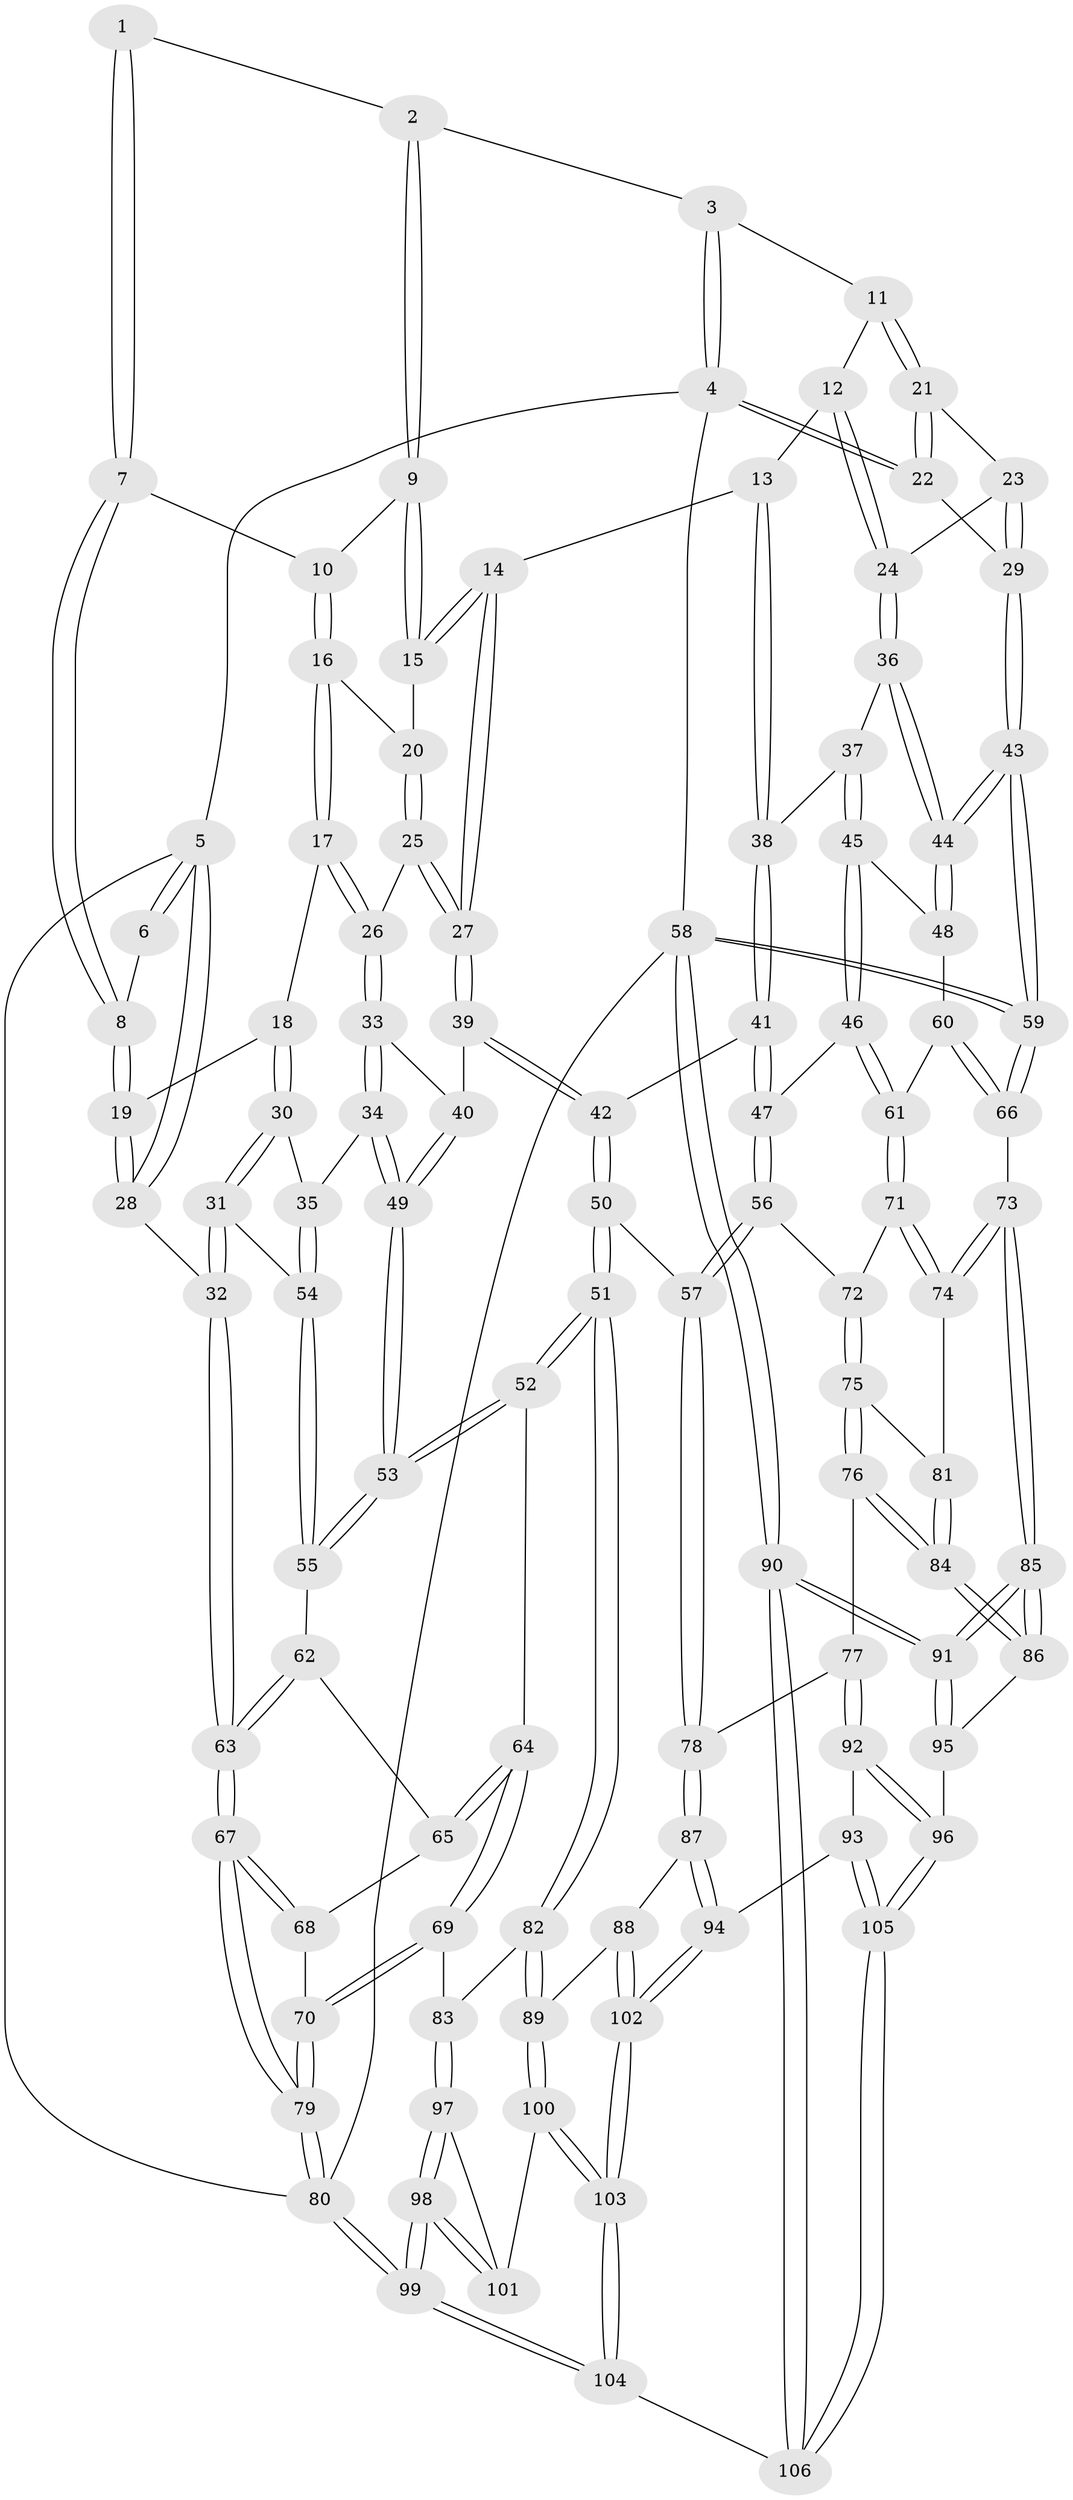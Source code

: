 // coarse degree distribution, {3: 0.5625, 4: 0.421875, 2: 0.015625}
// Generated by graph-tools (version 1.1) at 2025/38/03/04/25 23:38:24]
// undirected, 106 vertices, 262 edges
graph export_dot {
  node [color=gray90,style=filled];
  1 [pos="+0.2680979989291315+0"];
  2 [pos="+0.5998766251255824+0"];
  3 [pos="+0.667112391588013+0"];
  4 [pos="+1+0"];
  5 [pos="+0+0"];
  6 [pos="+0.18459997532681302+0"];
  7 [pos="+0.2926101407084787+0.06279312846049877"];
  8 [pos="+0.11115717108474014+0.17999322335289183"];
  9 [pos="+0.4672537884955331+0.07299768008109568"];
  10 [pos="+0.32544928053731764+0.08253377319299854"];
  11 [pos="+0.7121100740151468+0.002556911417173159"];
  12 [pos="+0.7099411926751007+0.011079966584172787"];
  13 [pos="+0.5965489757987014+0.2875112398093357"];
  14 [pos="+0.5366692290195647+0.29065515329384883"];
  15 [pos="+0.46893796702698615+0.1231166198471703"];
  16 [pos="+0.33513615528134033+0.1790624732147005"];
  17 [pos="+0.16369481568220273+0.26369921288582016"];
  18 [pos="+0.13636559500364706+0.2453014035548901"];
  19 [pos="+0.09802209869950466+0.2010928444851765"];
  20 [pos="+0.3566876976466067+0.18927171494079364"];
  21 [pos="+0.836231405658081+0.10932149322712101"];
  22 [pos="+1+0.09009665161747837"];
  23 [pos="+0.8567968150993134+0.2704514047965373"];
  24 [pos="+0.7850745663950219+0.32792791180648156"];
  25 [pos="+0.39771953983966196+0.2744134026565449"];
  26 [pos="+0.18468408291126093+0.2889506066610287"];
  27 [pos="+0.4870481687966069+0.3252020095314409"];
  28 [pos="+0+0.152211736843762"];
  29 [pos="+1+0.252664290759644"];
  30 [pos="+0.05235689779502172+0.42266562291284615"];
  31 [pos="+0+0.4876150700007927"];
  32 [pos="+0+0.5128344843235919"];
  33 [pos="+0.2018809076994448+0.3292068188067069"];
  34 [pos="+0.16983547162894874+0.4624690158589858"];
  35 [pos="+0.1383784868822481+0.49357796845652124"];
  36 [pos="+0.7601155766777934+0.35742316072363334"];
  37 [pos="+0.7537759726847135+0.3630645190020641"];
  38 [pos="+0.6693693069982555+0.3318645926917117"];
  39 [pos="+0.4513527985276561+0.3974041702740518"];
  40 [pos="+0.34812436357098386+0.42816632822360406"];
  41 [pos="+0.5705287620989727+0.5210012482302627"];
  42 [pos="+0.4757619621279718+0.45442938638965713"];
  43 [pos="+1+0.43048101916361664"];
  44 [pos="+1+0.43279789394266266"];
  45 [pos="+0.7803120898379883+0.48580679461101234"];
  46 [pos="+0.7624830793125051+0.5238861463137355"];
  47 [pos="+0.6242404879105372+0.5996508066934666"];
  48 [pos="+0.8464558327569036+0.4934045887340574"];
  49 [pos="+0.3027588601725279+0.5310865675180635"];
  50 [pos="+0.3960057065635295+0.7018461952184696"];
  51 [pos="+0.3863073611524942+0.7033413362261858"];
  52 [pos="+0.3344028921997665+0.665925338268673"];
  53 [pos="+0.30535108773672964+0.6124320646728635"];
  54 [pos="+0.1277945314431559+0.5221889551891274"];
  55 [pos="+0.13333030753319222+0.5679105235659974"];
  56 [pos="+0.6109640817714637+0.6281196862427031"];
  57 [pos="+0.4896529907653716+0.7169054039337619"];
  58 [pos="+1+1"];
  59 [pos="+1+0.6409269220532849"];
  60 [pos="+0.9475812318684325+0.6091127889711764"];
  61 [pos="+0.8239742139678075+0.650236017342073"];
  62 [pos="+0.12151471594371208+0.5846939699008261"];
  63 [pos="+0+0.6048418340253978"];
  64 [pos="+0.18064888346605576+0.7097574640495272"];
  65 [pos="+0.12006888729218881+0.603820856804196"];
  66 [pos="+1+0.6532909973475839"];
  67 [pos="+0+0.686245805366476"];
  68 [pos="+0.10588605802626933+0.6247623635878756"];
  69 [pos="+0.09294923239085785+0.79919826977177"];
  70 [pos="+0.007633158889017163+0.7980108257111003"];
  71 [pos="+0.8269136511435672+0.70941797165421"];
  72 [pos="+0.678962698918086+0.6976747370628364"];
  73 [pos="+0.892769969108407+0.7717707447874528"];
  74 [pos="+0.8355079280082929+0.7288034270129158"];
  75 [pos="+0.6925607350363806+0.7658985010947229"];
  76 [pos="+0.6811601634775198+0.8045886063866557"];
  77 [pos="+0.5778399431558676+0.8097443850679948"];
  78 [pos="+0.5061393404665883+0.7442684878602711"];
  79 [pos="+0+0.8533713548380042"];
  80 [pos="+0+1"];
  81 [pos="+0.8052330720463919+0.7493469878753026"];
  82 [pos="+0.34836503127975665+0.7886143105193407"];
  83 [pos="+0.16589446917362652+0.8466238209793266"];
  84 [pos="+0.7230187391768027+0.8520833457946925"];
  85 [pos="+0.889441370782374+0.9580546769345423"];
  86 [pos="+0.725951740537059+0.863528293958374"];
  87 [pos="+0.48760570177807083+0.8942251644951154"];
  88 [pos="+0.4376876152030132+0.9062225554604323"];
  89 [pos="+0.3500637047668373+0.8396817088786137"];
  90 [pos="+1+1"];
  91 [pos="+0.9256914235674968+1"];
  92 [pos="+0.5927704159027302+0.8821307824093237"];
  93 [pos="+0.5185288629729397+0.9333704534787001"];
  94 [pos="+0.5152546651958873+0.9324649425341887"];
  95 [pos="+0.6623577785069947+0.9189606526422458"];
  96 [pos="+0.6432549533524987+0.9314863868806352"];
  97 [pos="+0.1816085020105903+0.8935215084799185"];
  98 [pos="+0.19135375465306176+0.984199739260896"];
  99 [pos="+0.1495544515452682+1"];
  100 [pos="+0.3364057027496154+0.8847603256223209"];
  101 [pos="+0.3069128754349574+0.8963182565296351"];
  102 [pos="+0.43250619726178224+0.9929993416525309"];
  103 [pos="+0.3673104387497424+1"];
  104 [pos="+0.3427094672197459+1"];
  105 [pos="+0.6277807198073168+1"];
  106 [pos="+0.6482848369314119+1"];
  1 -- 2;
  1 -- 7;
  1 -- 7;
  2 -- 3;
  2 -- 9;
  2 -- 9;
  3 -- 4;
  3 -- 4;
  3 -- 11;
  4 -- 5;
  4 -- 22;
  4 -- 22;
  4 -- 58;
  5 -- 6;
  5 -- 6;
  5 -- 28;
  5 -- 28;
  5 -- 80;
  6 -- 8;
  7 -- 8;
  7 -- 8;
  7 -- 10;
  8 -- 19;
  8 -- 19;
  9 -- 10;
  9 -- 15;
  9 -- 15;
  10 -- 16;
  10 -- 16;
  11 -- 12;
  11 -- 21;
  11 -- 21;
  12 -- 13;
  12 -- 24;
  12 -- 24;
  13 -- 14;
  13 -- 38;
  13 -- 38;
  14 -- 15;
  14 -- 15;
  14 -- 27;
  14 -- 27;
  15 -- 20;
  16 -- 17;
  16 -- 17;
  16 -- 20;
  17 -- 18;
  17 -- 26;
  17 -- 26;
  18 -- 19;
  18 -- 30;
  18 -- 30;
  19 -- 28;
  19 -- 28;
  20 -- 25;
  20 -- 25;
  21 -- 22;
  21 -- 22;
  21 -- 23;
  22 -- 29;
  23 -- 24;
  23 -- 29;
  23 -- 29;
  24 -- 36;
  24 -- 36;
  25 -- 26;
  25 -- 27;
  25 -- 27;
  26 -- 33;
  26 -- 33;
  27 -- 39;
  27 -- 39;
  28 -- 32;
  29 -- 43;
  29 -- 43;
  30 -- 31;
  30 -- 31;
  30 -- 35;
  31 -- 32;
  31 -- 32;
  31 -- 54;
  32 -- 63;
  32 -- 63;
  33 -- 34;
  33 -- 34;
  33 -- 40;
  34 -- 35;
  34 -- 49;
  34 -- 49;
  35 -- 54;
  35 -- 54;
  36 -- 37;
  36 -- 44;
  36 -- 44;
  37 -- 38;
  37 -- 45;
  37 -- 45;
  38 -- 41;
  38 -- 41;
  39 -- 40;
  39 -- 42;
  39 -- 42;
  40 -- 49;
  40 -- 49;
  41 -- 42;
  41 -- 47;
  41 -- 47;
  42 -- 50;
  42 -- 50;
  43 -- 44;
  43 -- 44;
  43 -- 59;
  43 -- 59;
  44 -- 48;
  44 -- 48;
  45 -- 46;
  45 -- 46;
  45 -- 48;
  46 -- 47;
  46 -- 61;
  46 -- 61;
  47 -- 56;
  47 -- 56;
  48 -- 60;
  49 -- 53;
  49 -- 53;
  50 -- 51;
  50 -- 51;
  50 -- 57;
  51 -- 52;
  51 -- 52;
  51 -- 82;
  51 -- 82;
  52 -- 53;
  52 -- 53;
  52 -- 64;
  53 -- 55;
  53 -- 55;
  54 -- 55;
  54 -- 55;
  55 -- 62;
  56 -- 57;
  56 -- 57;
  56 -- 72;
  57 -- 78;
  57 -- 78;
  58 -- 59;
  58 -- 59;
  58 -- 90;
  58 -- 90;
  58 -- 80;
  59 -- 66;
  59 -- 66;
  60 -- 61;
  60 -- 66;
  60 -- 66;
  61 -- 71;
  61 -- 71;
  62 -- 63;
  62 -- 63;
  62 -- 65;
  63 -- 67;
  63 -- 67;
  64 -- 65;
  64 -- 65;
  64 -- 69;
  64 -- 69;
  65 -- 68;
  66 -- 73;
  67 -- 68;
  67 -- 68;
  67 -- 79;
  67 -- 79;
  68 -- 70;
  69 -- 70;
  69 -- 70;
  69 -- 83;
  70 -- 79;
  70 -- 79;
  71 -- 72;
  71 -- 74;
  71 -- 74;
  72 -- 75;
  72 -- 75;
  73 -- 74;
  73 -- 74;
  73 -- 85;
  73 -- 85;
  74 -- 81;
  75 -- 76;
  75 -- 76;
  75 -- 81;
  76 -- 77;
  76 -- 84;
  76 -- 84;
  77 -- 78;
  77 -- 92;
  77 -- 92;
  78 -- 87;
  78 -- 87;
  79 -- 80;
  79 -- 80;
  80 -- 99;
  80 -- 99;
  81 -- 84;
  81 -- 84;
  82 -- 83;
  82 -- 89;
  82 -- 89;
  83 -- 97;
  83 -- 97;
  84 -- 86;
  84 -- 86;
  85 -- 86;
  85 -- 86;
  85 -- 91;
  85 -- 91;
  86 -- 95;
  87 -- 88;
  87 -- 94;
  87 -- 94;
  88 -- 89;
  88 -- 102;
  88 -- 102;
  89 -- 100;
  89 -- 100;
  90 -- 91;
  90 -- 91;
  90 -- 106;
  90 -- 106;
  91 -- 95;
  91 -- 95;
  92 -- 93;
  92 -- 96;
  92 -- 96;
  93 -- 94;
  93 -- 105;
  93 -- 105;
  94 -- 102;
  94 -- 102;
  95 -- 96;
  96 -- 105;
  96 -- 105;
  97 -- 98;
  97 -- 98;
  97 -- 101;
  98 -- 99;
  98 -- 99;
  98 -- 101;
  98 -- 101;
  99 -- 104;
  99 -- 104;
  100 -- 101;
  100 -- 103;
  100 -- 103;
  102 -- 103;
  102 -- 103;
  103 -- 104;
  103 -- 104;
  104 -- 106;
  105 -- 106;
  105 -- 106;
}
